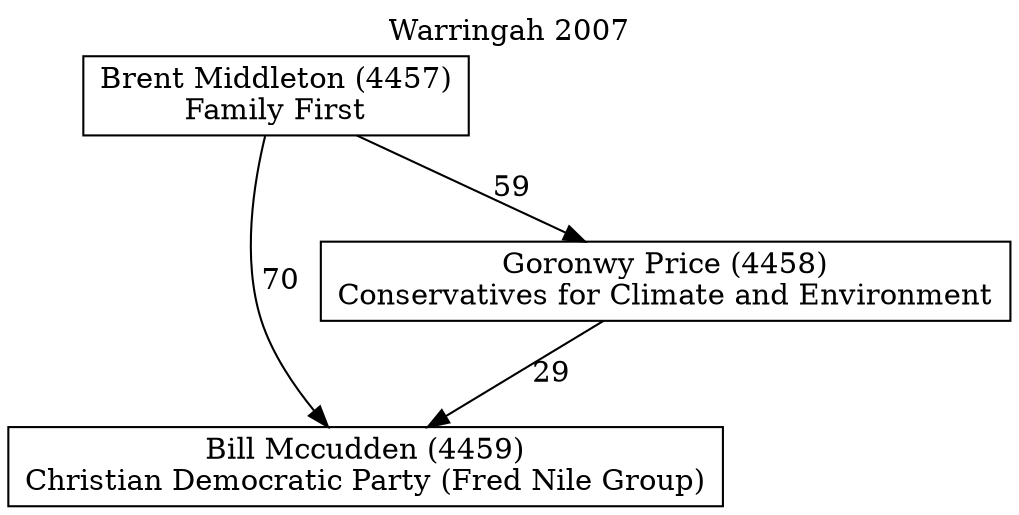 // House preference flow
digraph "Bill Mccudden (4459)_Warringah_2007" {
	graph [label="Warringah 2007" labelloc=t mclimit=10]
	node [shape=box]
	"Bill Mccudden (4459)" [label="Bill Mccudden (4459)
Christian Democratic Party (Fred Nile Group)"]
	"Goronwy Price (4458)" [label="Goronwy Price (4458)
Conservatives for Climate and Environment"]
	"Brent Middleton (4457)" [label="Brent Middleton (4457)
Family First"]
	"Goronwy Price (4458)" -> "Bill Mccudden (4459)" [label=29]
	"Brent Middleton (4457)" -> "Goronwy Price (4458)" [label=59]
	"Brent Middleton (4457)" -> "Bill Mccudden (4459)" [label=70]
}
